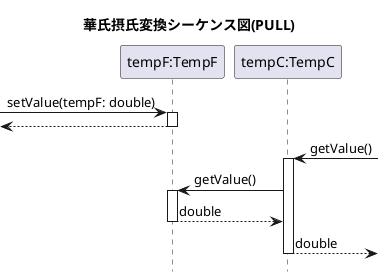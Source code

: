 @startuml
title 華氏摂氏変換シーケンス図(PULL)
hide footbox
participant "tempF:TempF" as tempF
participant "tempC:TempC" as tempC
[-> tempF : setValue(tempF: double)
activate tempF

tempF -->[
deactivate tempF

tempC <-] : getValue()
activate tempC

tempF <- tempC : getValue()
activate tempF

tempC <-- tempF : double
deactivate tempF


tempC -->] : double
deactivate tempC


@enduml